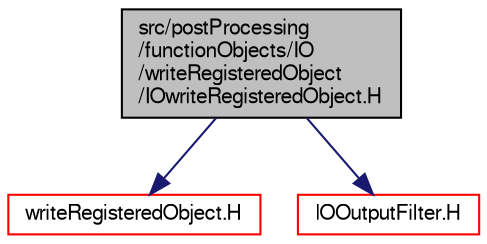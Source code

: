 digraph "src/postProcessing/functionObjects/IO/writeRegisteredObject/IOwriteRegisteredObject.H"
{
  bgcolor="transparent";
  edge [fontname="FreeSans",fontsize="10",labelfontname="FreeSans",labelfontsize="10"];
  node [fontname="FreeSans",fontsize="10",shape=record];
  Node0 [label="src/postProcessing\l/functionObjects/IO\l/writeRegisteredObject\l/IOwriteRegisteredObject.H",height=0.2,width=0.4,color="black", fillcolor="grey75", style="filled", fontcolor="black"];
  Node0 -> Node1 [color="midnightblue",fontsize="10",style="solid",fontname="FreeSans"];
  Node1 [label="writeRegisteredObject.H",height=0.2,width=0.4,color="red",URL="$a13640.html"];
  Node0 -> Node66 [color="midnightblue",fontsize="10",style="solid",fontname="FreeSans"];
  Node66 [label="IOOutputFilter.H",height=0.2,width=0.4,color="red",URL="$a08969.html"];
}
